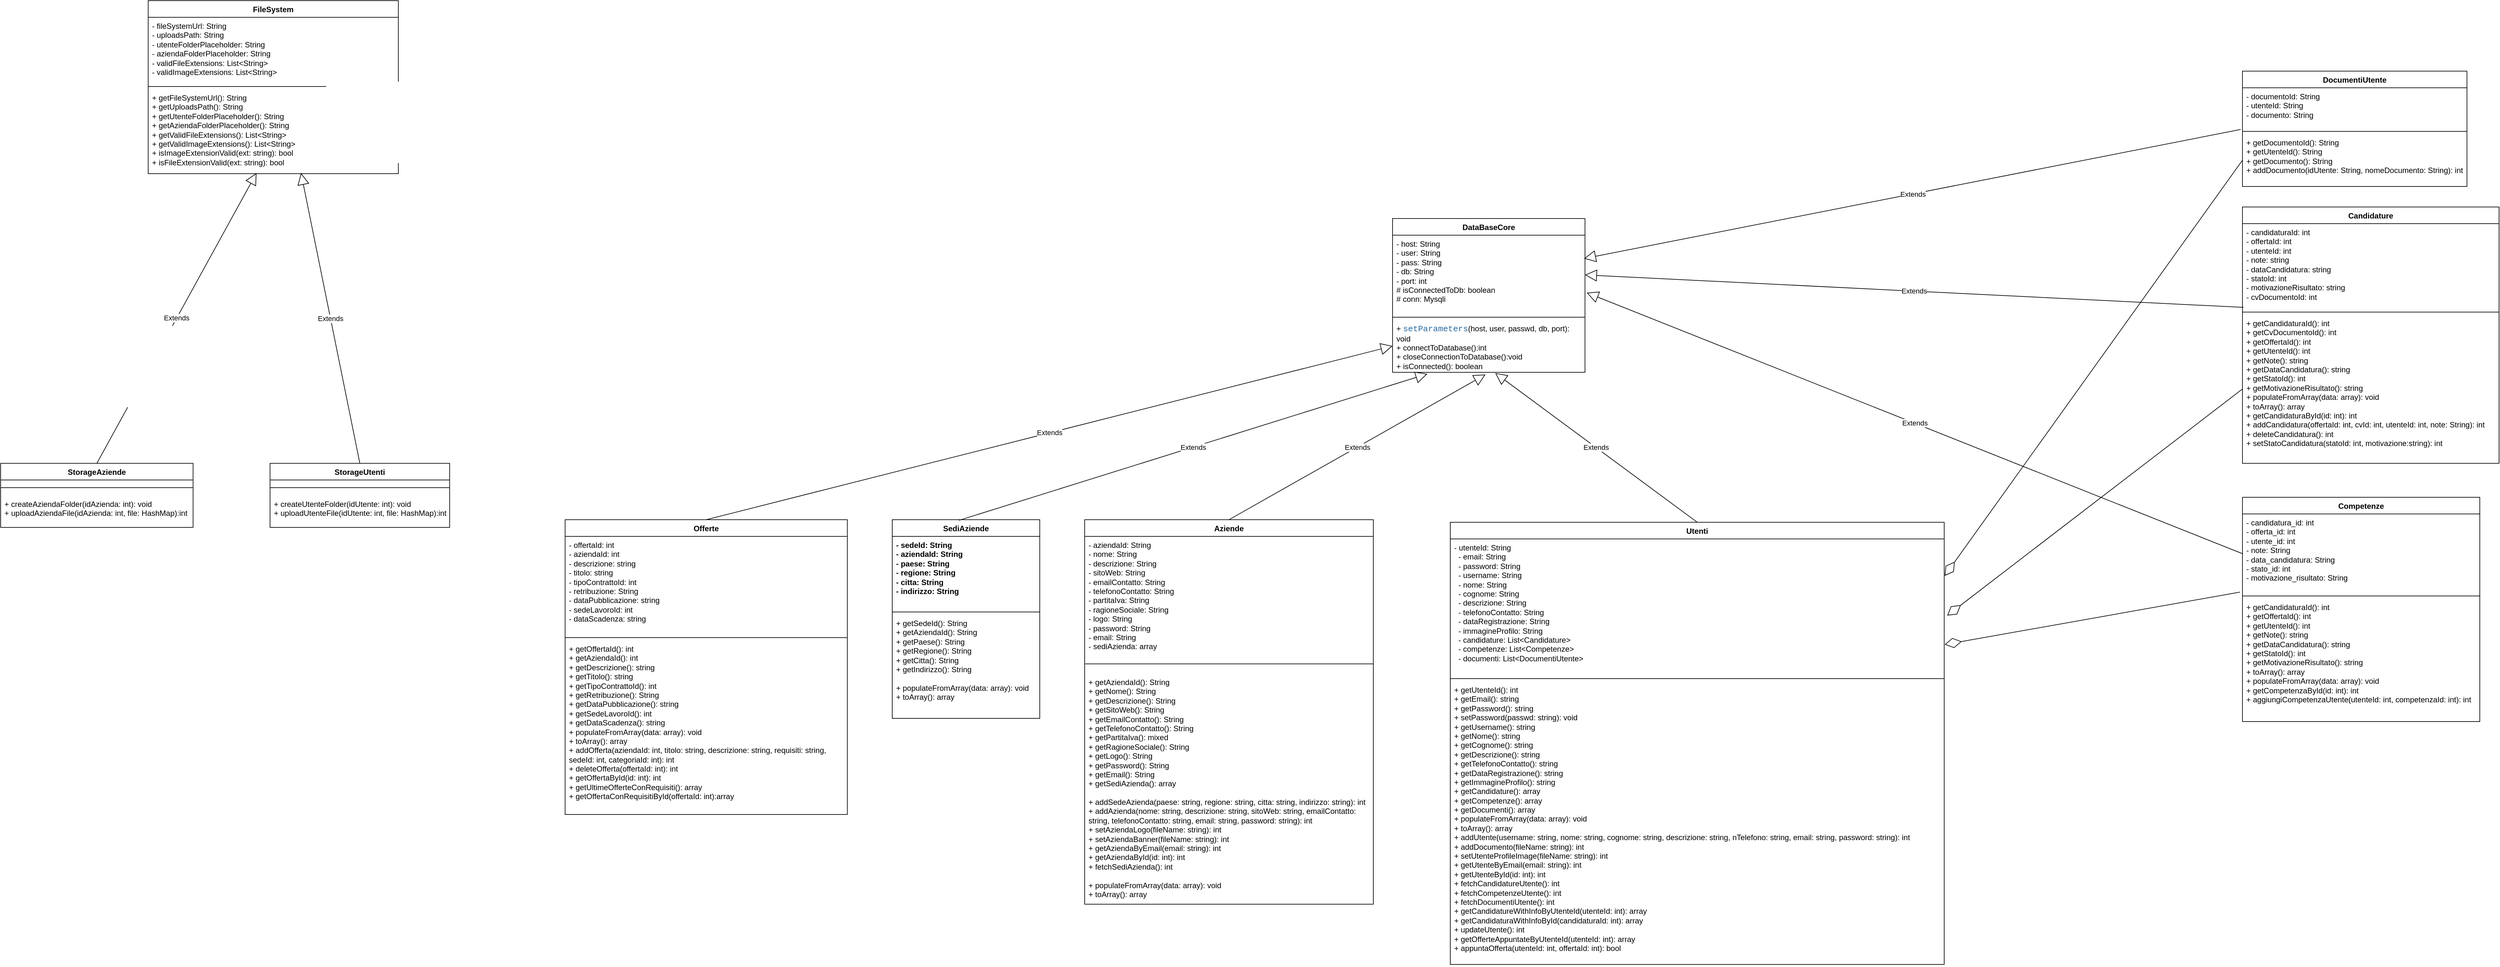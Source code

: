 <mxfile version="27.1.1">
  <diagram name="Pagina-1" id="54fLbxfwXZObV9pdjQnR">
    <mxGraphModel dx="2526" dy="1652" grid="1" gridSize="10" guides="1" tooltips="1" connect="1" arrows="1" fold="1" page="1" pageScale="1" pageWidth="827" pageHeight="1169" math="0" shadow="0">
      <root>
        <mxCell id="0" />
        <mxCell id="1" parent="0" />
        <mxCell id="aWdZE8WK8su21jjzheNT-1" value="DataBaseCore" style="swimlane;fontStyle=1;align=center;verticalAlign=top;childLayout=stackLayout;horizontal=1;startSize=26;horizontalStack=0;resizeParent=1;resizeParentMax=0;resizeLast=0;collapsible=1;marginBottom=0;whiteSpace=wrap;html=1;" parent="1" vertex="1">
          <mxGeometry x="620" y="-70" width="300" height="240" as="geometry" />
        </mxCell>
        <mxCell id="aWdZE8WK8su21jjzheNT-2" value="- host: String&lt;div&gt;- user: String&lt;/div&gt;&lt;div&gt;- pass: String&lt;/div&gt;&lt;div&gt;- db: String&lt;/div&gt;&lt;div&gt;- port: int&lt;/div&gt;&lt;div&gt;# isConnectedToDb: boolean&lt;/div&gt;&lt;div&gt;# conn: Mysqli&lt;/div&gt;" style="text;strokeColor=none;fillColor=none;align=left;verticalAlign=top;spacingLeft=4;spacingRight=4;overflow=hidden;rotatable=0;points=[[0,0.5],[1,0.5]];portConstraint=eastwest;whiteSpace=wrap;html=1;" parent="aWdZE8WK8su21jjzheNT-1" vertex="1">
          <mxGeometry y="26" width="300" height="124" as="geometry" />
        </mxCell>
        <mxCell id="aWdZE8WK8su21jjzheNT-3" value="" style="line;strokeWidth=1;fillColor=none;align=left;verticalAlign=middle;spacingTop=-1;spacingLeft=3;spacingRight=3;rotatable=0;labelPosition=right;points=[];portConstraint=eastwest;strokeColor=inherit;" parent="aWdZE8WK8su21jjzheNT-1" vertex="1">
          <mxGeometry y="150" width="300" height="8" as="geometry" />
        </mxCell>
        <mxCell id="aWdZE8WK8su21jjzheNT-4" value="+ &lt;font style=&quot;color: light-dark(rgb(41, 108, 163), rgb(255, 255, 255)); font-size: 13px;&quot; face=&quot;Consolas, Courier New, monospace&quot;&gt;&lt;span style=&quot;white-space: pre;&quot;&gt;setParameters&lt;/span&gt;&lt;/font&gt;&lt;span style=&quot;background-color: transparent; color: light-dark(rgb(0, 0, 0), rgb(255, 255, 255));&quot;&gt;(host, user, passwd, db,&amp;nbsp;&lt;/span&gt;port&lt;span style=&quot;background-color: transparent; color: light-dark(rgb(0, 0, 0), rgb(255, 255, 255));&quot;&gt;): void&lt;/span&gt;&lt;div&gt;&lt;span style=&quot;background-color: transparent; color: light-dark(rgb(0, 0, 0), rgb(255, 255, 255));&quot;&gt;+ connectToDatabase():int&lt;/span&gt;&lt;/div&gt;&lt;div&gt;&lt;span style=&quot;background-color: transparent; color: light-dark(rgb(0, 0, 0), rgb(255, 255, 255));&quot;&gt;+ closeConnectionToDatabase():void&lt;/span&gt;&lt;/div&gt;&lt;div&gt;&lt;span style=&quot;background-color: transparent; color: light-dark(rgb(0, 0, 0), rgb(255, 255, 255));&quot;&gt;+ isConnected(): boolean&lt;/span&gt;&lt;/div&gt;&lt;div&gt;&lt;br&gt;&lt;/div&gt;" style="text;strokeColor=none;fillColor=none;align=left;verticalAlign=top;spacingLeft=4;spacingRight=4;overflow=hidden;rotatable=0;points=[[0,0.5],[1,0.5]];portConstraint=eastwest;whiteSpace=wrap;html=1;" parent="aWdZE8WK8su21jjzheNT-1" vertex="1">
          <mxGeometry y="158" width="300" height="82" as="geometry" />
        </mxCell>
        <mxCell id="aWdZE8WK8su21jjzheNT-11" value="FileSystem" style="swimlane;fontStyle=1;align=center;verticalAlign=top;childLayout=stackLayout;horizontal=1;startSize=26;horizontalStack=0;resizeParent=1;resizeParentMax=0;resizeLast=0;collapsible=1;marginBottom=0;whiteSpace=wrap;html=1;" parent="1" vertex="1">
          <mxGeometry x="-1320" y="-410" width="390" height="270" as="geometry" />
        </mxCell>
        <mxCell id="aWdZE8WK8su21jjzheNT-12" value="&lt;div&gt;- fileSystemUrl: String&lt;/div&gt;&lt;div&gt;- uploadsPath: String&lt;/div&gt;&lt;div&gt;- utenteFolderPlaceholder: String&lt;/div&gt;&lt;div&gt;- aziendaFolderPlaceholder: String&lt;/div&gt;&lt;div&gt;- validFileExtensions: List&amp;lt;String&amp;gt;&lt;/div&gt;&lt;div&gt;&lt;span style=&quot;background-color: transparent; color: light-dark(rgb(0, 0, 0), rgb(255, 255, 255));&quot;&gt;- validImageExtensions: List&amp;lt;String&amp;gt;&lt;/span&gt;&lt;/div&gt;" style="text;strokeColor=none;fillColor=none;align=left;verticalAlign=top;spacingLeft=4;spacingRight=4;overflow=hidden;rotatable=0;points=[[0,0.5],[1,0.5]];portConstraint=eastwest;whiteSpace=wrap;html=1;" parent="aWdZE8WK8su21jjzheNT-11" vertex="1">
          <mxGeometry y="26" width="390" height="104" as="geometry" />
        </mxCell>
        <mxCell id="aWdZE8WK8su21jjzheNT-13" value="" style="line;strokeWidth=1;fillColor=none;align=left;verticalAlign=middle;spacingTop=-1;spacingLeft=3;spacingRight=3;rotatable=0;labelPosition=right;points=[];portConstraint=eastwest;strokeColor=inherit;" parent="aWdZE8WK8su21jjzheNT-11" vertex="1">
          <mxGeometry y="130" width="390" height="8" as="geometry" />
        </mxCell>
        <mxCell id="aWdZE8WK8su21jjzheNT-14" value="&lt;div&gt;&lt;div&gt;+ getFileSystemUrl(): String&lt;/div&gt;&lt;div&gt;+ getUploadsPath(): String&lt;/div&gt;&lt;div&gt;+ getUtenteFolderPlaceholder(): String&lt;/div&gt;&lt;div&gt;+ getAziendaFolderPlaceholder(): String&lt;/div&gt;&lt;div&gt;+ getValidFileExtensions():&amp;nbsp;&lt;span style=&quot;background-color: transparent; color: light-dark(rgb(0, 0, 0), rgb(255, 255, 255));&quot;&gt;List&amp;lt;String&amp;gt;&lt;/span&gt;&lt;/div&gt;&lt;div&gt;+ getValidImageExtensions():&amp;nbsp;&lt;span style=&quot;background-color: transparent; color: light-dark(rgb(0, 0, 0), rgb(255, 255, 255));&quot;&gt;List&amp;lt;String&amp;gt;&lt;/span&gt;&lt;/div&gt;&lt;div&gt;+ isImageExtensionValid(ext: string): bool&lt;/div&gt;&lt;div&gt;+ isFileExtensionValid(ext: string): bool&lt;/div&gt;&lt;/div&gt;" style="text;strokeColor=none;fillColor=none;align=left;verticalAlign=top;spacingLeft=4;spacingRight=4;overflow=hidden;rotatable=0;points=[[0,0.5],[1,0.5]];portConstraint=eastwest;whiteSpace=wrap;html=1;" parent="aWdZE8WK8su21jjzheNT-11" vertex="1">
          <mxGeometry y="138" width="390" height="132" as="geometry" />
        </mxCell>
        <mxCell id="aWdZE8WK8su21jjzheNT-15" value="StorageUtenti" style="swimlane;fontStyle=1;align=center;verticalAlign=top;childLayout=stackLayout;horizontal=1;startSize=26;horizontalStack=0;resizeParent=1;resizeParentMax=0;resizeLast=0;collapsible=1;marginBottom=0;whiteSpace=wrap;html=1;" parent="1" vertex="1">
          <mxGeometry x="-1130" y="312" width="280" height="100" as="geometry" />
        </mxCell>
        <mxCell id="aWdZE8WK8su21jjzheNT-16" value="" style="line;strokeWidth=1;fillColor=none;align=left;verticalAlign=middle;spacingTop=-1;spacingLeft=3;spacingRight=3;rotatable=0;labelPosition=right;points=[];portConstraint=eastwest;strokeColor=inherit;" parent="aWdZE8WK8su21jjzheNT-15" vertex="1">
          <mxGeometry y="26" width="280" height="24" as="geometry" />
        </mxCell>
        <mxCell id="aWdZE8WK8su21jjzheNT-17" value="+ createUtenteFolder(idUtente: int): void&lt;div&gt;+ uploadUtenteFile(idUtente: int, file: HashMap):int&lt;/div&gt;" style="text;strokeColor=none;fillColor=none;align=left;verticalAlign=top;spacingLeft=4;spacingRight=4;overflow=hidden;rotatable=0;points=[[0,0.5],[1,0.5]];portConstraint=eastwest;whiteSpace=wrap;html=1;" parent="aWdZE8WK8su21jjzheNT-15" vertex="1">
          <mxGeometry y="50" width="280" height="50" as="geometry" />
        </mxCell>
        <mxCell id="aWdZE8WK8su21jjzheNT-18" value="StorageAziende" style="swimlane;fontStyle=1;align=center;verticalAlign=top;childLayout=stackLayout;horizontal=1;startSize=26;horizontalStack=0;resizeParent=1;resizeParentMax=0;resizeLast=0;collapsible=1;marginBottom=0;whiteSpace=wrap;html=1;" parent="1" vertex="1">
          <mxGeometry x="-1550" y="312" width="300" height="100" as="geometry" />
        </mxCell>
        <mxCell id="aWdZE8WK8su21jjzheNT-19" value="" style="line;strokeWidth=1;fillColor=none;align=left;verticalAlign=middle;spacingTop=-1;spacingLeft=3;spacingRight=3;rotatable=0;labelPosition=right;points=[];portConstraint=eastwest;strokeColor=inherit;" parent="aWdZE8WK8su21jjzheNT-18" vertex="1">
          <mxGeometry y="26" width="300" height="24" as="geometry" />
        </mxCell>
        <mxCell id="aWdZE8WK8su21jjzheNT-20" value="+ createAziendaFolder(idAzienda: int): void&lt;div&gt;+ uploadAziendaFile(idAzienda: int, file: HashMap):int&lt;/div&gt;" style="text;strokeColor=none;fillColor=none;align=left;verticalAlign=top;spacingLeft=4;spacingRight=4;overflow=hidden;rotatable=0;points=[[0,0.5],[1,0.5]];portConstraint=eastwest;whiteSpace=wrap;html=1;" parent="aWdZE8WK8su21jjzheNT-18" vertex="1">
          <mxGeometry y="50" width="300" height="50" as="geometry" />
        </mxCell>
        <mxCell id="aWdZE8WK8su21jjzheNT-21" value="Extends" style="endArrow=block;endSize=16;endFill=0;html=1;rounded=0;exitX=0.5;exitY=0;exitDx=0;exitDy=0;entryX=0.483;entryY=1.042;entryDx=0;entryDy=0;entryPerimeter=0;" parent="1" source="aWdZE8WK8su21jjzheNT-26" target="aWdZE8WK8su21jjzheNT-4" edge="1">
          <mxGeometry width="160" relative="1" as="geometry">
            <mxPoint x="360" y="400" as="sourcePoint" />
            <mxPoint x="560" y="190" as="targetPoint" />
          </mxGeometry>
        </mxCell>
        <mxCell id="aWdZE8WK8su21jjzheNT-22" value="Extends" style="endArrow=block;endSize=16;endFill=0;html=1;rounded=0;exitX=0.5;exitY=0;exitDx=0;exitDy=0;entryX=0.537;entryY=1.014;entryDx=0;entryDy=0;entryPerimeter=0;" parent="1" source="aWdZE8WK8su21jjzheNT-30" edge="1">
          <mxGeometry width="160" relative="1" as="geometry">
            <mxPoint x="1089" y="450" as="sourcePoint" />
            <mxPoint x="780.1" y="171.148" as="targetPoint" />
          </mxGeometry>
        </mxCell>
        <mxCell id="aWdZE8WK8su21jjzheNT-23" value="Extends" style="endArrow=block;endSize=16;endFill=0;html=1;rounded=0;exitX=0.5;exitY=0;exitDx=0;exitDy=0;entryX=0.611;entryY=0.992;entryDx=0;entryDy=0;entryPerimeter=0;" parent="1" source="aWdZE8WK8su21jjzheNT-15" target="aWdZE8WK8su21jjzheNT-14" edge="1">
          <mxGeometry width="160" relative="1" as="geometry">
            <mxPoint x="-910" y="120" as="sourcePoint" />
            <mxPoint x="-750" y="120" as="targetPoint" />
          </mxGeometry>
        </mxCell>
        <mxCell id="aWdZE8WK8su21jjzheNT-24" value="Extends" style="endArrow=block;endSize=16;endFill=0;html=1;rounded=0;exitX=0.5;exitY=0;exitDx=0;exitDy=0;entryX=0.433;entryY=0.992;entryDx=0;entryDy=0;entryPerimeter=0;" parent="1" source="aWdZE8WK8su21jjzheNT-18" target="aWdZE8WK8su21jjzheNT-14" edge="1">
          <mxGeometry width="160" relative="1" as="geometry">
            <mxPoint x="-1420" y="210" as="sourcePoint" />
            <mxPoint x="-1260" y="210" as="targetPoint" />
          </mxGeometry>
        </mxCell>
        <mxCell id="aWdZE8WK8su21jjzheNT-26" value="Aziende" style="swimlane;fontStyle=1;align=center;verticalAlign=top;childLayout=stackLayout;horizontal=1;startSize=26;horizontalStack=0;resizeParent=1;resizeParentMax=0;resizeLast=0;collapsible=1;marginBottom=0;whiteSpace=wrap;html=1;" parent="1" vertex="1">
          <mxGeometry x="140" y="400" width="450" height="600" as="geometry" />
        </mxCell>
        <mxCell id="aWdZE8WK8su21jjzheNT-27" value="&lt;div&gt;- aziendaId: String&lt;/div&gt;&lt;div&gt;- nome:&amp;nbsp;&lt;span style=&quot;background-color: transparent; color: light-dark(rgb(0, 0, 0), rgb(255, 255, 255));&quot;&gt;String&lt;/span&gt;&lt;/div&gt;&lt;div&gt;- descrizione:&amp;nbsp;&lt;span style=&quot;background-color: transparent; color: light-dark(rgb(0, 0, 0), rgb(255, 255, 255));&quot;&gt;String&lt;/span&gt;&lt;/div&gt;&lt;div&gt;- sitoWeb:&amp;nbsp;&lt;span style=&quot;background-color: transparent; color: light-dark(rgb(0, 0, 0), rgb(255, 255, 255));&quot;&gt;String&lt;/span&gt;&lt;/div&gt;&lt;div&gt;- emailContatto:&amp;nbsp;&lt;span style=&quot;background-color: transparent; color: light-dark(rgb(0, 0, 0), rgb(255, 255, 255));&quot;&gt;String&lt;/span&gt;&lt;/div&gt;&lt;div&gt;- telefonoContatto:&amp;nbsp;&lt;span style=&quot;background-color: transparent; color: light-dark(rgb(0, 0, 0), rgb(255, 255, 255));&quot;&gt;String&lt;/span&gt;&lt;/div&gt;&lt;div&gt;- partitaIva:&amp;nbsp;&lt;span style=&quot;background-color: transparent; color: light-dark(rgb(0, 0, 0), rgb(255, 255, 255));&quot;&gt;String&lt;/span&gt;&lt;/div&gt;&lt;div&gt;- ragioneSociale:&amp;nbsp;&lt;span style=&quot;background-color: transparent; color: light-dark(rgb(0, 0, 0), rgb(255, 255, 255));&quot;&gt;String&lt;/span&gt;&lt;/div&gt;&lt;div&gt;- logo:&amp;nbsp;&lt;span style=&quot;background-color: transparent; color: light-dark(rgb(0, 0, 0), rgb(255, 255, 255));&quot;&gt;String&lt;/span&gt;&lt;/div&gt;&lt;div&gt;- password:&amp;nbsp;&lt;span style=&quot;background-color: transparent; color: light-dark(rgb(0, 0, 0), rgb(255, 255, 255));&quot;&gt;String&lt;/span&gt;&lt;/div&gt;&lt;div&gt;- email:&amp;nbsp;&lt;span style=&quot;background-color: transparent; color: light-dark(rgb(0, 0, 0), rgb(255, 255, 255));&quot;&gt;String&lt;/span&gt;&lt;/div&gt;&lt;div&gt;- sediAzienda:&amp;nbsp;&lt;span style=&quot;background-color: transparent; color: light-dark(rgb(0, 0, 0), rgb(255, 255, 255));&quot;&gt;array&lt;/span&gt;&lt;/div&gt;" style="text;strokeColor=none;fillColor=none;align=left;verticalAlign=top;spacingLeft=4;spacingRight=4;overflow=hidden;rotatable=0;points=[[0,0.5],[1,0.5]];portConstraint=eastwest;whiteSpace=wrap;html=1;" parent="aWdZE8WK8su21jjzheNT-26" vertex="1">
          <mxGeometry y="26" width="450" height="184" as="geometry" />
        </mxCell>
        <mxCell id="aWdZE8WK8su21jjzheNT-28" value="" style="line;strokeWidth=1;fillColor=none;align=left;verticalAlign=middle;spacingTop=-1;spacingLeft=3;spacingRight=3;rotatable=0;labelPosition=right;points=[];portConstraint=eastwest;strokeColor=inherit;" parent="aWdZE8WK8su21jjzheNT-26" vertex="1">
          <mxGeometry y="210" width="450" height="30" as="geometry" />
        </mxCell>
        <mxCell id="aWdZE8WK8su21jjzheNT-29" value="&lt;div&gt;+ getAziendaId():&amp;nbsp;&lt;span style=&quot;background-color: transparent; color: light-dark(rgb(0, 0, 0), rgb(255, 255, 255));&quot;&gt;String&lt;/span&gt;&lt;/div&gt;&lt;div&gt;+ getNome():&amp;nbsp;&lt;span style=&quot;background-color: transparent; color: light-dark(rgb(0, 0, 0), rgb(255, 255, 255));&quot;&gt;String&lt;/span&gt;&lt;/div&gt;&lt;div&gt;+ getDescrizione():&amp;nbsp;&lt;span style=&quot;background-color: transparent; color: light-dark(rgb(0, 0, 0), rgb(255, 255, 255));&quot;&gt;String&lt;/span&gt;&lt;/div&gt;&lt;div&gt;+ getSitoWeb():&amp;nbsp;&lt;span style=&quot;background-color: transparent; color: light-dark(rgb(0, 0, 0), rgb(255, 255, 255));&quot;&gt;String&lt;/span&gt;&lt;/div&gt;&lt;div&gt;+ getEmailContatto():&amp;nbsp;&lt;span style=&quot;background-color: transparent; color: light-dark(rgb(0, 0, 0), rgb(255, 255, 255));&quot;&gt;String&lt;/span&gt;&lt;/div&gt;&lt;div&gt;+ getTelefonoContatto():&amp;nbsp;&lt;span style=&quot;background-color: transparent; color: light-dark(rgb(0, 0, 0), rgb(255, 255, 255));&quot;&gt;String&lt;/span&gt;&lt;/div&gt;&lt;div&gt;+ getPartitaIva(): mixed&lt;/div&gt;&lt;div&gt;+ getRagioneSociale():&amp;nbsp;&lt;span style=&quot;background-color: transparent; color: light-dark(rgb(0, 0, 0), rgb(255, 255, 255));&quot;&gt;String&lt;/span&gt;&lt;/div&gt;&lt;div&gt;+ getLogo():&amp;nbsp;&lt;span style=&quot;background-color: transparent; color: light-dark(rgb(0, 0, 0), rgb(255, 255, 255));&quot;&gt;String&lt;/span&gt;&lt;/div&gt;&lt;div&gt;+ getPassword():&amp;nbsp;&lt;span style=&quot;background-color: transparent; color: light-dark(rgb(0, 0, 0), rgb(255, 255, 255));&quot;&gt;String&lt;/span&gt;&lt;/div&gt;&lt;div&gt;+ getEmail():&amp;nbsp;&lt;span style=&quot;background-color: transparent; color: light-dark(rgb(0, 0, 0), rgb(255, 255, 255));&quot;&gt;String&lt;/span&gt;&lt;/div&gt;&lt;div&gt;+ getSediAzienda(): array&lt;/div&gt;&lt;div&gt;&lt;br&gt;&lt;/div&gt;&lt;div&gt;+ addSedeAzienda(paese: string, regione: string, citta: string, indirizzo: string): int&lt;/div&gt;&lt;div&gt;+ addAzienda(nome: string, descrizione: string, sitoWeb: string, emailContatto: string, telefonoContatto: string, email: string, password: string): int&lt;/div&gt;&lt;div&gt;+ setAziendaLogo(fileName: string): int&lt;/div&gt;&lt;div&gt;+ setAziendaBanner(fileName: string): int&lt;/div&gt;&lt;div&gt;+ getAziendaByEmail(email: string): int&lt;/div&gt;&lt;div&gt;+ getAziendaById(id: int): int&lt;/div&gt;&lt;div&gt;+ fetchSediAzienda(): int&lt;/div&gt;&lt;div&gt;&lt;br&gt;&lt;/div&gt;&lt;div&gt;+ populateFromArray(data: array): void&lt;/div&gt;&lt;div&gt;+ toArray(): array&lt;/div&gt;&lt;div&gt;&lt;br&gt;&lt;/div&gt;" style="text;strokeColor=none;fillColor=none;align=left;verticalAlign=top;spacingLeft=4;spacingRight=4;overflow=hidden;rotatable=0;points=[[0,0.5],[1,0.5]];portConstraint=eastwest;whiteSpace=wrap;html=1;" parent="aWdZE8WK8su21jjzheNT-26" vertex="1">
          <mxGeometry y="240" width="450" height="360" as="geometry" />
        </mxCell>
        <mxCell id="aWdZE8WK8su21jjzheNT-30" value="Utenti" style="swimlane;fontStyle=1;align=center;verticalAlign=top;childLayout=stackLayout;horizontal=1;startSize=26;horizontalStack=0;resizeParent=1;resizeParentMax=0;resizeLast=0;collapsible=1;marginBottom=0;whiteSpace=wrap;html=1;" parent="1" vertex="1">
          <mxGeometry x="710" y="404" width="770" height="690" as="geometry" />
        </mxCell>
        <mxCell id="aWdZE8WK8su21jjzheNT-31" value="&lt;div&gt;- utenteId: String&lt;/div&gt;&lt;div&gt;&amp;nbsp; - email: String&lt;/div&gt;&lt;div&gt;&amp;nbsp; - password: String&lt;/div&gt;&lt;div&gt;&amp;nbsp; - username: String&lt;/div&gt;&lt;div&gt;&amp;nbsp; - nome: String&lt;/div&gt;&lt;div&gt;&amp;nbsp; - cognome: String&lt;/div&gt;&lt;div&gt;&amp;nbsp; - descrizione: String&lt;/div&gt;&lt;div&gt;&amp;nbsp; - telefonoContatto: String&lt;/div&gt;&lt;div&gt;&amp;nbsp; - dataRegistrazione: String&lt;/div&gt;&lt;div&gt;&amp;nbsp; - immagineProfilo: String&lt;/div&gt;&lt;div&gt;&amp;nbsp; - candidature: List&amp;lt;Candidature&amp;gt;&lt;/div&gt;&lt;div&gt;&amp;nbsp; - competenze: List&amp;lt;Competenze&amp;gt;&lt;/div&gt;&lt;div&gt;&amp;nbsp; - documenti: List&amp;lt;DocumentiUtente&amp;gt;&lt;/div&gt;" style="text;strokeColor=none;fillColor=none;align=left;verticalAlign=top;spacingLeft=4;spacingRight=4;overflow=hidden;rotatable=0;points=[[0,0.5],[1,0.5]];portConstraint=eastwest;whiteSpace=wrap;html=1;" parent="aWdZE8WK8su21jjzheNT-30" vertex="1">
          <mxGeometry y="26" width="770" height="214" as="geometry" />
        </mxCell>
        <mxCell id="aWdZE8WK8su21jjzheNT-32" value="" style="line;strokeWidth=1;fillColor=none;align=left;verticalAlign=middle;spacingTop=-1;spacingLeft=3;spacingRight=3;rotatable=0;labelPosition=right;points=[];portConstraint=eastwest;strokeColor=inherit;" parent="aWdZE8WK8su21jjzheNT-30" vertex="1">
          <mxGeometry y="240" width="770" height="8" as="geometry" />
        </mxCell>
        <mxCell id="aWdZE8WK8su21jjzheNT-33" value="&lt;div&gt;+ getUtenteId(): int&lt;/div&gt;&lt;div&gt;+ getEmail(): string&lt;/div&gt;&lt;div&gt;+ getPassword(): string&lt;/div&gt;&lt;div&gt;+ setPassword(passwd: string): void&lt;/div&gt;&lt;div&gt;+ getUsername(): string&lt;/div&gt;&lt;div&gt;+ getNome(): string&lt;/div&gt;&lt;div&gt;+ getCognome(): string&lt;/div&gt;&lt;div&gt;+ getDescrizione(): string&lt;/div&gt;&lt;div&gt;+ getTelefonoContatto(): string&lt;/div&gt;&lt;div&gt;+ getDataRegistrazione(): string&lt;/div&gt;&lt;div&gt;+ getImmagineProfilo(): string&lt;/div&gt;&lt;div&gt;+ getCandidature(): array&lt;/div&gt;&lt;div&gt;+ getCompetenze(): array&lt;/div&gt;&lt;div&gt;+ getDocumenti(): array&lt;/div&gt;&lt;div&gt;+ populateFromArray(data: array): void&lt;/div&gt;&lt;div&gt;+ toArray(): array&lt;/div&gt;&lt;div&gt;+ addUtente(username: string, nome: string, cognome: string, descrizione: string, nTelefono: string, email: string, password: string): int&lt;/div&gt;&lt;div&gt;+ addDocumento(fileName: string): int&lt;/div&gt;&lt;div&gt;+ setUtenteProfileImage(fileName: string): int&lt;/div&gt;&lt;div&gt;+ getUtenteByEmail(email: string): int&lt;/div&gt;&lt;div&gt;+ getUtenteById(id: int): int&lt;/div&gt;&lt;div&gt;+ fetchCandidatureUtente(): int&lt;/div&gt;&lt;div&gt;+ fetchCompetenzeUtente(): int&lt;/div&gt;&lt;div&gt;+ fetchDocumentiUtente(): int&lt;/div&gt;&lt;div&gt;+ getCandidatureWithInfoByUtenteId(utenteId: int): array&lt;/div&gt;&lt;div&gt;+ getCandidaturaWithInfoById(candidaturaId: int):&amp;nbsp;&lt;span style=&quot;background-color: transparent; color: light-dark(rgb(0, 0, 0), rgb(255, 255, 255));&quot;&gt;array&lt;/span&gt;&lt;/div&gt;&lt;div&gt;+ updateUtente(): int&lt;/div&gt;&lt;div&gt;+ getOfferteAppuntateByUtenteId(utenteId: int): array&lt;/div&gt;&lt;div&gt;+ appuntaOfferta(utenteId: int, offertaId: int): bool&lt;/div&gt;&lt;div&gt;&lt;br&gt;&lt;/div&gt;" style="text;strokeColor=none;fillColor=none;align=left;verticalAlign=top;spacingLeft=4;spacingRight=4;overflow=hidden;rotatable=0;points=[[0,0.5],[1,0.5]];portConstraint=eastwest;whiteSpace=wrap;html=1;" parent="aWdZE8WK8su21jjzheNT-30" vertex="1">
          <mxGeometry y="248" width="770" height="442" as="geometry" />
        </mxCell>
        <mxCell id="aWdZE8WK8su21jjzheNT-34" value="Offerte" style="swimlane;fontStyle=1;align=center;verticalAlign=top;childLayout=stackLayout;horizontal=1;startSize=26;horizontalStack=0;resizeParent=1;resizeParentMax=0;resizeLast=0;collapsible=1;marginBottom=0;whiteSpace=wrap;html=1;" parent="1" vertex="1">
          <mxGeometry x="-670" y="400" width="440" height="460" as="geometry" />
        </mxCell>
        <mxCell id="aWdZE8WK8su21jjzheNT-35" value="&lt;div&gt;&lt;div&gt;- offertaId: int&lt;/div&gt;&lt;div&gt;- aziendaId: int&lt;/div&gt;&lt;div&gt;- descrizione: string&amp;nbsp;&lt;/div&gt;&lt;div&gt;- titolo: string&lt;/div&gt;&lt;div&gt;- tipoContrattoId: int&amp;nbsp;&lt;/div&gt;&lt;div&gt;- retribuzione: String&lt;/div&gt;&lt;div&gt;- dataPubblicazione: string&lt;/div&gt;&lt;div&gt;- sedeLavoroId: int&lt;/div&gt;&lt;div&gt;- dataScadenza: string&amp;nbsp;&lt;/div&gt;&lt;/div&gt;" style="text;strokeColor=none;fillColor=none;align=left;verticalAlign=top;spacingLeft=4;spacingRight=4;overflow=hidden;rotatable=0;points=[[0,0.5],[1,0.5]];portConstraint=eastwest;whiteSpace=wrap;html=1;" parent="aWdZE8WK8su21jjzheNT-34" vertex="1">
          <mxGeometry y="26" width="440" height="154" as="geometry" />
        </mxCell>
        <mxCell id="aWdZE8WK8su21jjzheNT-36" value="" style="line;strokeWidth=1;fillColor=none;align=left;verticalAlign=middle;spacingTop=-1;spacingLeft=3;spacingRight=3;rotatable=0;labelPosition=right;points=[];portConstraint=eastwest;strokeColor=inherit;" parent="aWdZE8WK8su21jjzheNT-34" vertex="1">
          <mxGeometry y="180" width="440" height="8" as="geometry" />
        </mxCell>
        <mxCell id="aWdZE8WK8su21jjzheNT-37" value="&lt;div&gt;&lt;div&gt;+ getOffertaId(): int&lt;/div&gt;&lt;div&gt;+ getAziendaId(): int&lt;/div&gt;&lt;div&gt;+ getDescrizione(): string&lt;/div&gt;&lt;div&gt;+ getTitolo(): string&lt;/div&gt;&lt;div&gt;+ getTipoContrattoId(): int&lt;/div&gt;&lt;div&gt;+ getRetribuzione(): String&lt;/div&gt;&lt;div&gt;+ getDataPubblicazione(): string&amp;nbsp;&lt;/div&gt;&lt;div&gt;+ getSedeLavoroId(): int&lt;/div&gt;&lt;div&gt;+ getDataScadenza(): string&lt;/div&gt;&lt;div&gt;+ populateFromArray(data: array): void&lt;/div&gt;&lt;div&gt;+ toArray(): array&lt;/div&gt;&lt;div&gt;+ addOfferta(aziendaId: int, titolo: string, descrizione: string, requisiti: string, sedeId: int, categoriaId: int): int&lt;/div&gt;&lt;div&gt;+ deleteOfferta(offertaId: int): int&lt;/div&gt;&lt;div&gt;+ getOffertaById(id: int): int&lt;/div&gt;&lt;div&gt;+ getUltimeOfferteConRequisiti(): array&lt;/div&gt;&lt;div&gt;+ getOffertaConRequisitiById(offertaId: int):array&lt;/div&gt;&lt;/div&gt;" style="text;strokeColor=none;fillColor=none;align=left;verticalAlign=top;spacingLeft=4;spacingRight=4;overflow=hidden;rotatable=0;points=[[0,0.5],[1,0.5]];portConstraint=eastwest;whiteSpace=wrap;html=1;" parent="aWdZE8WK8su21jjzheNT-34" vertex="1">
          <mxGeometry y="188" width="440" height="272" as="geometry" />
        </mxCell>
        <mxCell id="aWdZE8WK8su21jjzheNT-42" value="Candidature" style="swimlane;fontStyle=1;align=center;verticalAlign=top;childLayout=stackLayout;horizontal=1;startSize=26;horizontalStack=0;resizeParent=1;resizeParentMax=0;resizeLast=0;collapsible=1;marginBottom=0;whiteSpace=wrap;html=1;" parent="1" vertex="1">
          <mxGeometry x="1945" y="-88" width="400" height="400" as="geometry" />
        </mxCell>
        <mxCell id="aWdZE8WK8su21jjzheNT-43" value="&lt;div&gt;&lt;div&gt;- candidaturaId: int&lt;/div&gt;&lt;div&gt;- offertaId: int&lt;/div&gt;&lt;div&gt;- utenteId: int&lt;/div&gt;&lt;div&gt;- note: string&lt;/div&gt;&lt;div&gt;- dataCandidatura: string&lt;/div&gt;&lt;div&gt;- statoId: int&lt;/div&gt;&lt;div&gt;- motivazioneRisultato: string&lt;/div&gt;&lt;div&gt;- cvDocumentoId: int&amp;nbsp;&amp;nbsp;&lt;/div&gt;&lt;/div&gt;" style="text;strokeColor=none;fillColor=none;align=left;verticalAlign=top;spacingLeft=4;spacingRight=4;overflow=hidden;rotatable=0;points=[[0,0.5],[1,0.5]];portConstraint=eastwest;whiteSpace=wrap;html=1;" parent="aWdZE8WK8su21jjzheNT-42" vertex="1">
          <mxGeometry y="26" width="400" height="134" as="geometry" />
        </mxCell>
        <mxCell id="aWdZE8WK8su21jjzheNT-44" value="" style="line;strokeWidth=1;fillColor=none;align=left;verticalAlign=middle;spacingTop=-1;spacingLeft=3;spacingRight=3;rotatable=0;labelPosition=right;points=[];portConstraint=eastwest;strokeColor=inherit;" parent="aWdZE8WK8su21jjzheNT-42" vertex="1">
          <mxGeometry y="160" width="400" height="8" as="geometry" />
        </mxCell>
        <mxCell id="aWdZE8WK8su21jjzheNT-45" value="&lt;div&gt;&lt;div&gt;+ getCandidaturaId(): int&lt;/div&gt;&lt;div&gt;+ getCvDocumentoId(): int&lt;/div&gt;&lt;div&gt;+ getOffertaId(): int&lt;/div&gt;&lt;div&gt;+ getUtenteId(): int&lt;/div&gt;&lt;div&gt;+ getNote(): string&lt;/div&gt;&lt;div&gt;+ getDataCandidatura(): string&lt;/div&gt;&lt;div&gt;+ getStatoId(): int&lt;/div&gt;&lt;div&gt;+ getMotivazioneRisultato(): string&lt;/div&gt;&lt;div&gt;+ populateFromArray(data: array): void&lt;/div&gt;&lt;div&gt;+ toArray(): array&lt;/div&gt;&lt;div&gt;+ getCandidaturaById(id: int): int&lt;/div&gt;&lt;div&gt;+ addCandidatura(offertaId: int, cvId: int, utenteId: int, note: String): int&lt;/div&gt;&lt;div&gt;+ deleteCandidatura(): int&lt;/div&gt;&lt;div&gt;+ setStatoCandidatura(statoId: int, motivazione:string): int&amp;nbsp; &amp;nbsp;&lt;/div&gt;&lt;/div&gt;" style="text;strokeColor=none;fillColor=none;align=left;verticalAlign=top;spacingLeft=4;spacingRight=4;overflow=hidden;rotatable=0;points=[[0,0.5],[1,0.5]];portConstraint=eastwest;whiteSpace=wrap;html=1;" parent="aWdZE8WK8su21jjzheNT-42" vertex="1">
          <mxGeometry y="168" width="400" height="232" as="geometry" />
        </mxCell>
        <mxCell id="aWdZE8WK8su21jjzheNT-54" value="DocumentiUtente" style="swimlane;fontStyle=1;align=center;verticalAlign=top;childLayout=stackLayout;horizontal=1;startSize=26;horizontalStack=0;resizeParent=1;resizeParentMax=0;resizeLast=0;collapsible=1;marginBottom=0;whiteSpace=wrap;html=1;" parent="1" vertex="1">
          <mxGeometry x="1945" y="-300" width="350" height="180" as="geometry" />
        </mxCell>
        <mxCell id="aWdZE8WK8su21jjzheNT-55" value="&lt;div&gt;- documentoId: String&lt;/div&gt;&lt;div&gt;- utenteId: String&lt;/div&gt;&lt;div&gt;- documento: String&lt;/div&gt;&lt;div&gt;&lt;br&gt;&lt;/div&gt;" style="text;strokeColor=none;fillColor=none;align=left;verticalAlign=top;spacingLeft=4;spacingRight=4;overflow=hidden;rotatable=0;points=[[0,0.5],[1,0.5]];portConstraint=eastwest;whiteSpace=wrap;html=1;" parent="aWdZE8WK8su21jjzheNT-54" vertex="1">
          <mxGeometry y="26" width="350" height="64" as="geometry" />
        </mxCell>
        <mxCell id="aWdZE8WK8su21jjzheNT-56" value="" style="line;strokeWidth=1;fillColor=none;align=left;verticalAlign=middle;spacingTop=-1;spacingLeft=3;spacingRight=3;rotatable=0;labelPosition=right;points=[];portConstraint=eastwest;strokeColor=inherit;" parent="aWdZE8WK8su21jjzheNT-54" vertex="1">
          <mxGeometry y="90" width="350" height="8" as="geometry" />
        </mxCell>
        <mxCell id="aWdZE8WK8su21jjzheNT-57" value="&lt;div&gt;+ getDocumentoId(): String&lt;/div&gt;&lt;div&gt;+ getUtenteId(): String&lt;/div&gt;&lt;div&gt;+ getDocumento(): String&lt;/div&gt;&lt;div&gt;+ addDocumento(idUtente: String, nomeDocumento: String): int&lt;/div&gt;&lt;div&gt;&lt;br&gt;&lt;/div&gt;" style="text;strokeColor=none;fillColor=none;align=left;verticalAlign=top;spacingLeft=4;spacingRight=4;overflow=hidden;rotatable=0;points=[[0,0.5],[1,0.5]];portConstraint=eastwest;whiteSpace=wrap;html=1;" parent="aWdZE8WK8su21jjzheNT-54" vertex="1">
          <mxGeometry y="98" width="350" height="82" as="geometry" />
        </mxCell>
        <mxCell id="aWdZE8WK8su21jjzheNT-58" value="Competenze" style="swimlane;fontStyle=1;align=center;verticalAlign=top;childLayout=stackLayout;horizontal=1;startSize=26;horizontalStack=0;resizeParent=1;resizeParentMax=0;resizeLast=0;collapsible=1;marginBottom=0;whiteSpace=wrap;html=1;" parent="1" vertex="1">
          <mxGeometry x="1945" y="365" width="370" height="350" as="geometry" />
        </mxCell>
        <mxCell id="aWdZE8WK8su21jjzheNT-59" value="&lt;div&gt;- candidatura_id: int&lt;/div&gt;&lt;div&gt;- offerta_id: int&lt;/div&gt;&lt;div&gt;- utente_id: int&lt;/div&gt;&lt;div&gt;- note: String&lt;/div&gt;&lt;div&gt;- data_candidatura: String&lt;/div&gt;&lt;div&gt;- stato_id: int&lt;/div&gt;&lt;div&gt;- motivazione_risultato: String&lt;/div&gt;" style="text;strokeColor=none;fillColor=none;align=left;verticalAlign=top;spacingLeft=4;spacingRight=4;overflow=hidden;rotatable=0;points=[[0,0.5],[1,0.5]];portConstraint=eastwest;whiteSpace=wrap;html=1;" parent="aWdZE8WK8su21jjzheNT-58" vertex="1">
          <mxGeometry y="26" width="370" height="124" as="geometry" />
        </mxCell>
        <mxCell id="aWdZE8WK8su21jjzheNT-60" value="" style="line;strokeWidth=1;fillColor=none;align=left;verticalAlign=middle;spacingTop=-1;spacingLeft=3;spacingRight=3;rotatable=0;labelPosition=right;points=[];portConstraint=eastwest;strokeColor=inherit;" parent="aWdZE8WK8su21jjzheNT-58" vertex="1">
          <mxGeometry y="150" width="370" height="8" as="geometry" />
        </mxCell>
        <mxCell id="aWdZE8WK8su21jjzheNT-61" value="&lt;div&gt;+ getCandidaturaId(): int&lt;/div&gt;&lt;div&gt;+ getOffertaId(): int&lt;/div&gt;&lt;div&gt;+ getUtenteId(): int&lt;/div&gt;&lt;div&gt;+ getNote(): string&lt;/div&gt;&lt;div&gt;+ getDataCandidatura(): string&lt;/div&gt;&lt;div&gt;+ getStatoId(): int&lt;/div&gt;&lt;div&gt;+ getMotivazioneRisultato(): string&lt;/div&gt;&lt;div&gt;+ toArray(): array&lt;/div&gt;&lt;div&gt;+ populateFromArray(data: array): void&lt;/div&gt;&lt;div&gt;+ getCompetenzaById(id: int): int&lt;/div&gt;&lt;div&gt;+ aggiungiCompetenzaUtente(utenteId: int, competenzaId: int): int&lt;/div&gt;" style="text;strokeColor=none;fillColor=none;align=left;verticalAlign=top;spacingLeft=4;spacingRight=4;overflow=hidden;rotatable=0;points=[[0,0.5],[1,0.5]];portConstraint=eastwest;whiteSpace=wrap;html=1;" parent="aWdZE8WK8su21jjzheNT-58" vertex="1">
          <mxGeometry y="158" width="370" height="192" as="geometry" />
        </mxCell>
        <mxCell id="aWdZE8WK8su21jjzheNT-62" value="SediAziende" style="swimlane;fontStyle=1;align=center;verticalAlign=top;childLayout=stackLayout;horizontal=1;startSize=26;horizontalStack=0;resizeParent=1;resizeParentMax=0;resizeLast=0;collapsible=1;marginBottom=0;whiteSpace=wrap;html=1;" parent="1" vertex="1">
          <mxGeometry x="-160" y="400" width="230" height="310" as="geometry" />
        </mxCell>
        <mxCell id="aWdZE8WK8su21jjzheNT-63" value="&lt;div&gt;&lt;b&gt;- sedeId: String&lt;/b&gt;&lt;/div&gt;&lt;div&gt;&lt;b&gt;- aziendaId: String&lt;/b&gt;&lt;/div&gt;&lt;div&gt;&lt;b&gt;- paese: String&lt;/b&gt;&lt;/div&gt;&lt;div&gt;&lt;b&gt;- regione: String&lt;/b&gt;&lt;/div&gt;&lt;div&gt;&lt;b&gt;- citta: String&lt;/b&gt;&lt;/div&gt;&lt;div&gt;&lt;b&gt;- indirizzo: String&lt;/b&gt;&lt;/div&gt;&lt;div&gt;&lt;br&gt;&lt;/div&gt;" style="text;strokeColor=none;fillColor=none;align=left;verticalAlign=top;spacingLeft=4;spacingRight=4;overflow=hidden;rotatable=0;points=[[0,0.5],[1,0.5]];portConstraint=eastwest;whiteSpace=wrap;html=1;" parent="aWdZE8WK8su21jjzheNT-62" vertex="1">
          <mxGeometry y="26" width="230" height="114" as="geometry" />
        </mxCell>
        <mxCell id="aWdZE8WK8su21jjzheNT-64" value="" style="line;strokeWidth=1;fillColor=none;align=left;verticalAlign=middle;spacingTop=-1;spacingLeft=3;spacingRight=3;rotatable=0;labelPosition=right;points=[];portConstraint=eastwest;strokeColor=inherit;" parent="aWdZE8WK8su21jjzheNT-62" vertex="1">
          <mxGeometry y="140" width="230" height="8" as="geometry" />
        </mxCell>
        <mxCell id="aWdZE8WK8su21jjzheNT-65" value="&lt;div&gt;+ getSedeId(): String&lt;/div&gt;&lt;div&gt;+ getAziendaId(): String&lt;/div&gt;&lt;div&gt;+ getPaese(): String&lt;/div&gt;&lt;div&gt;+ getRegione(): String&lt;/div&gt;&lt;div&gt;+ getCitta(): String&lt;/div&gt;&lt;div&gt;+ getIndirizzo(): String&lt;/div&gt;&lt;div&gt;&lt;br&gt;&lt;/div&gt;&lt;div&gt;+ populateFromArray(data: array): void&lt;/div&gt;&lt;div&gt;+ toArray(): array&lt;/div&gt;&lt;div&gt;&lt;br&gt;&lt;/div&gt;" style="text;strokeColor=none;fillColor=none;align=left;verticalAlign=top;spacingLeft=4;spacingRight=4;overflow=hidden;rotatable=0;points=[[0,0.5],[1,0.5]];portConstraint=eastwest;whiteSpace=wrap;html=1;" parent="aWdZE8WK8su21jjzheNT-62" vertex="1">
          <mxGeometry y="148" width="230" height="162" as="geometry" />
        </mxCell>
        <mxCell id="aWdZE8WK8su21jjzheNT-69" value="Extends" style="endArrow=block;endSize=16;endFill=0;html=1;rounded=0;exitX=0.5;exitY=0;exitDx=0;exitDy=0;entryX=0;entryY=0.5;entryDx=0;entryDy=0;" parent="1" source="aWdZE8WK8su21jjzheNT-34" target="aWdZE8WK8su21jjzheNT-4" edge="1">
          <mxGeometry width="160" relative="1" as="geometry">
            <mxPoint x="-70" y="190" as="sourcePoint" />
            <mxPoint x="90" y="190" as="targetPoint" />
          </mxGeometry>
        </mxCell>
        <mxCell id="aWdZE8WK8su21jjzheNT-70" value="Extends" style="endArrow=block;endSize=16;endFill=0;html=1;rounded=0;exitX=0.453;exitY=0.003;exitDx=0;exitDy=0;exitPerimeter=0;entryX=0.181;entryY=1.03;entryDx=0;entryDy=0;entryPerimeter=0;" parent="1" source="aWdZE8WK8su21jjzheNT-62" target="aWdZE8WK8su21jjzheNT-4" edge="1">
          <mxGeometry width="160" relative="1" as="geometry">
            <mxPoint x="260" y="330" as="sourcePoint" />
            <mxPoint x="780" y="170" as="targetPoint" />
          </mxGeometry>
        </mxCell>
        <mxCell id="aWdZE8WK8su21jjzheNT-77" value="Extends" style="endArrow=block;endSize=16;endFill=0;html=1;rounded=0;entryX=1;entryY=0.5;entryDx=0;entryDy=0;exitX=0.004;exitY=0.975;exitDx=0;exitDy=0;exitPerimeter=0;" parent="1" source="aWdZE8WK8su21jjzheNT-43" target="aWdZE8WK8su21jjzheNT-2" edge="1">
          <mxGeometry width="160" relative="1" as="geometry">
            <mxPoint x="1260" y="20" as="sourcePoint" />
            <mxPoint x="1420" y="20" as="targetPoint" />
          </mxGeometry>
        </mxCell>
        <mxCell id="aWdZE8WK8su21jjzheNT-78" value="Extends" style="endArrow=block;endSize=16;endFill=0;html=1;rounded=0;entryX=0.995;entryY=0.294;entryDx=0;entryDy=0;entryPerimeter=0;exitX=-0.008;exitY=1.016;exitDx=0;exitDy=0;exitPerimeter=0;" parent="1" source="aWdZE8WK8su21jjzheNT-55" target="aWdZE8WK8su21jjzheNT-2" edge="1">
          <mxGeometry width="160" relative="1" as="geometry">
            <mxPoint x="1240" y="-170" as="sourcePoint" />
            <mxPoint x="1400" y="-170" as="targetPoint" />
          </mxGeometry>
        </mxCell>
        <mxCell id="aWdZE8WK8su21jjzheNT-79" value="" style="endArrow=diamondThin;endFill=0;endSize=24;html=1;rounded=0;exitX=0;exitY=0.5;exitDx=0;exitDy=0;entryX=1.006;entryY=0.559;entryDx=0;entryDy=0;entryPerimeter=0;" parent="1" source="aWdZE8WK8su21jjzheNT-45" target="aWdZE8WK8su21jjzheNT-31" edge="1">
          <mxGeometry width="160" relative="1" as="geometry">
            <mxPoint x="1762.93" y="349.996" as="sourcePoint" />
            <mxPoint x="1530.0" y="535.94" as="targetPoint" />
          </mxGeometry>
        </mxCell>
        <mxCell id="aWdZE8WK8su21jjzheNT-80" value="" style="endArrow=diamondThin;endFill=0;endSize=24;html=1;rounded=0;entryX=1.001;entryY=0.269;entryDx=0;entryDy=0;entryPerimeter=0;exitX=0;exitY=0.5;exitDx=0;exitDy=0;" parent="1" source="aWdZE8WK8su21jjzheNT-57" target="aWdZE8WK8su21jjzheNT-31" edge="1">
          <mxGeometry width="160" relative="1" as="geometry">
            <mxPoint x="1150" y="250" as="sourcePoint" />
            <mxPoint x="1310" y="250" as="targetPoint" />
          </mxGeometry>
        </mxCell>
        <mxCell id="aWdZE8WK8su21jjzheNT-81" value="Extends" style="endArrow=block;endSize=16;endFill=0;html=1;rounded=0;exitX=0;exitY=0.5;exitDx=0;exitDy=0;entryX=1.009;entryY=0.724;entryDx=0;entryDy=0;entryPerimeter=0;" parent="1" source="aWdZE8WK8su21jjzheNT-59" target="aWdZE8WK8su21jjzheNT-2" edge="1">
          <mxGeometry width="160" relative="1" as="geometry">
            <mxPoint x="1290" y="170" as="sourcePoint" />
            <mxPoint x="1450" y="170" as="targetPoint" />
          </mxGeometry>
        </mxCell>
        <mxCell id="aWdZE8WK8su21jjzheNT-82" value="" style="endArrow=diamondThin;endFill=0;endSize=24;html=1;rounded=0;entryX=1.001;entryY=0.77;entryDx=0;entryDy=0;entryPerimeter=0;exitX=-0.011;exitY=0.984;exitDx=0;exitDy=0;exitPerimeter=0;" parent="1" source="aWdZE8WK8su21jjzheNT-59" target="aWdZE8WK8su21jjzheNT-31" edge="1">
          <mxGeometry width="160" relative="1" as="geometry">
            <mxPoint x="1710" y="560" as="sourcePoint" />
            <mxPoint x="1870" y="560" as="targetPoint" />
          </mxGeometry>
        </mxCell>
      </root>
    </mxGraphModel>
  </diagram>
</mxfile>
